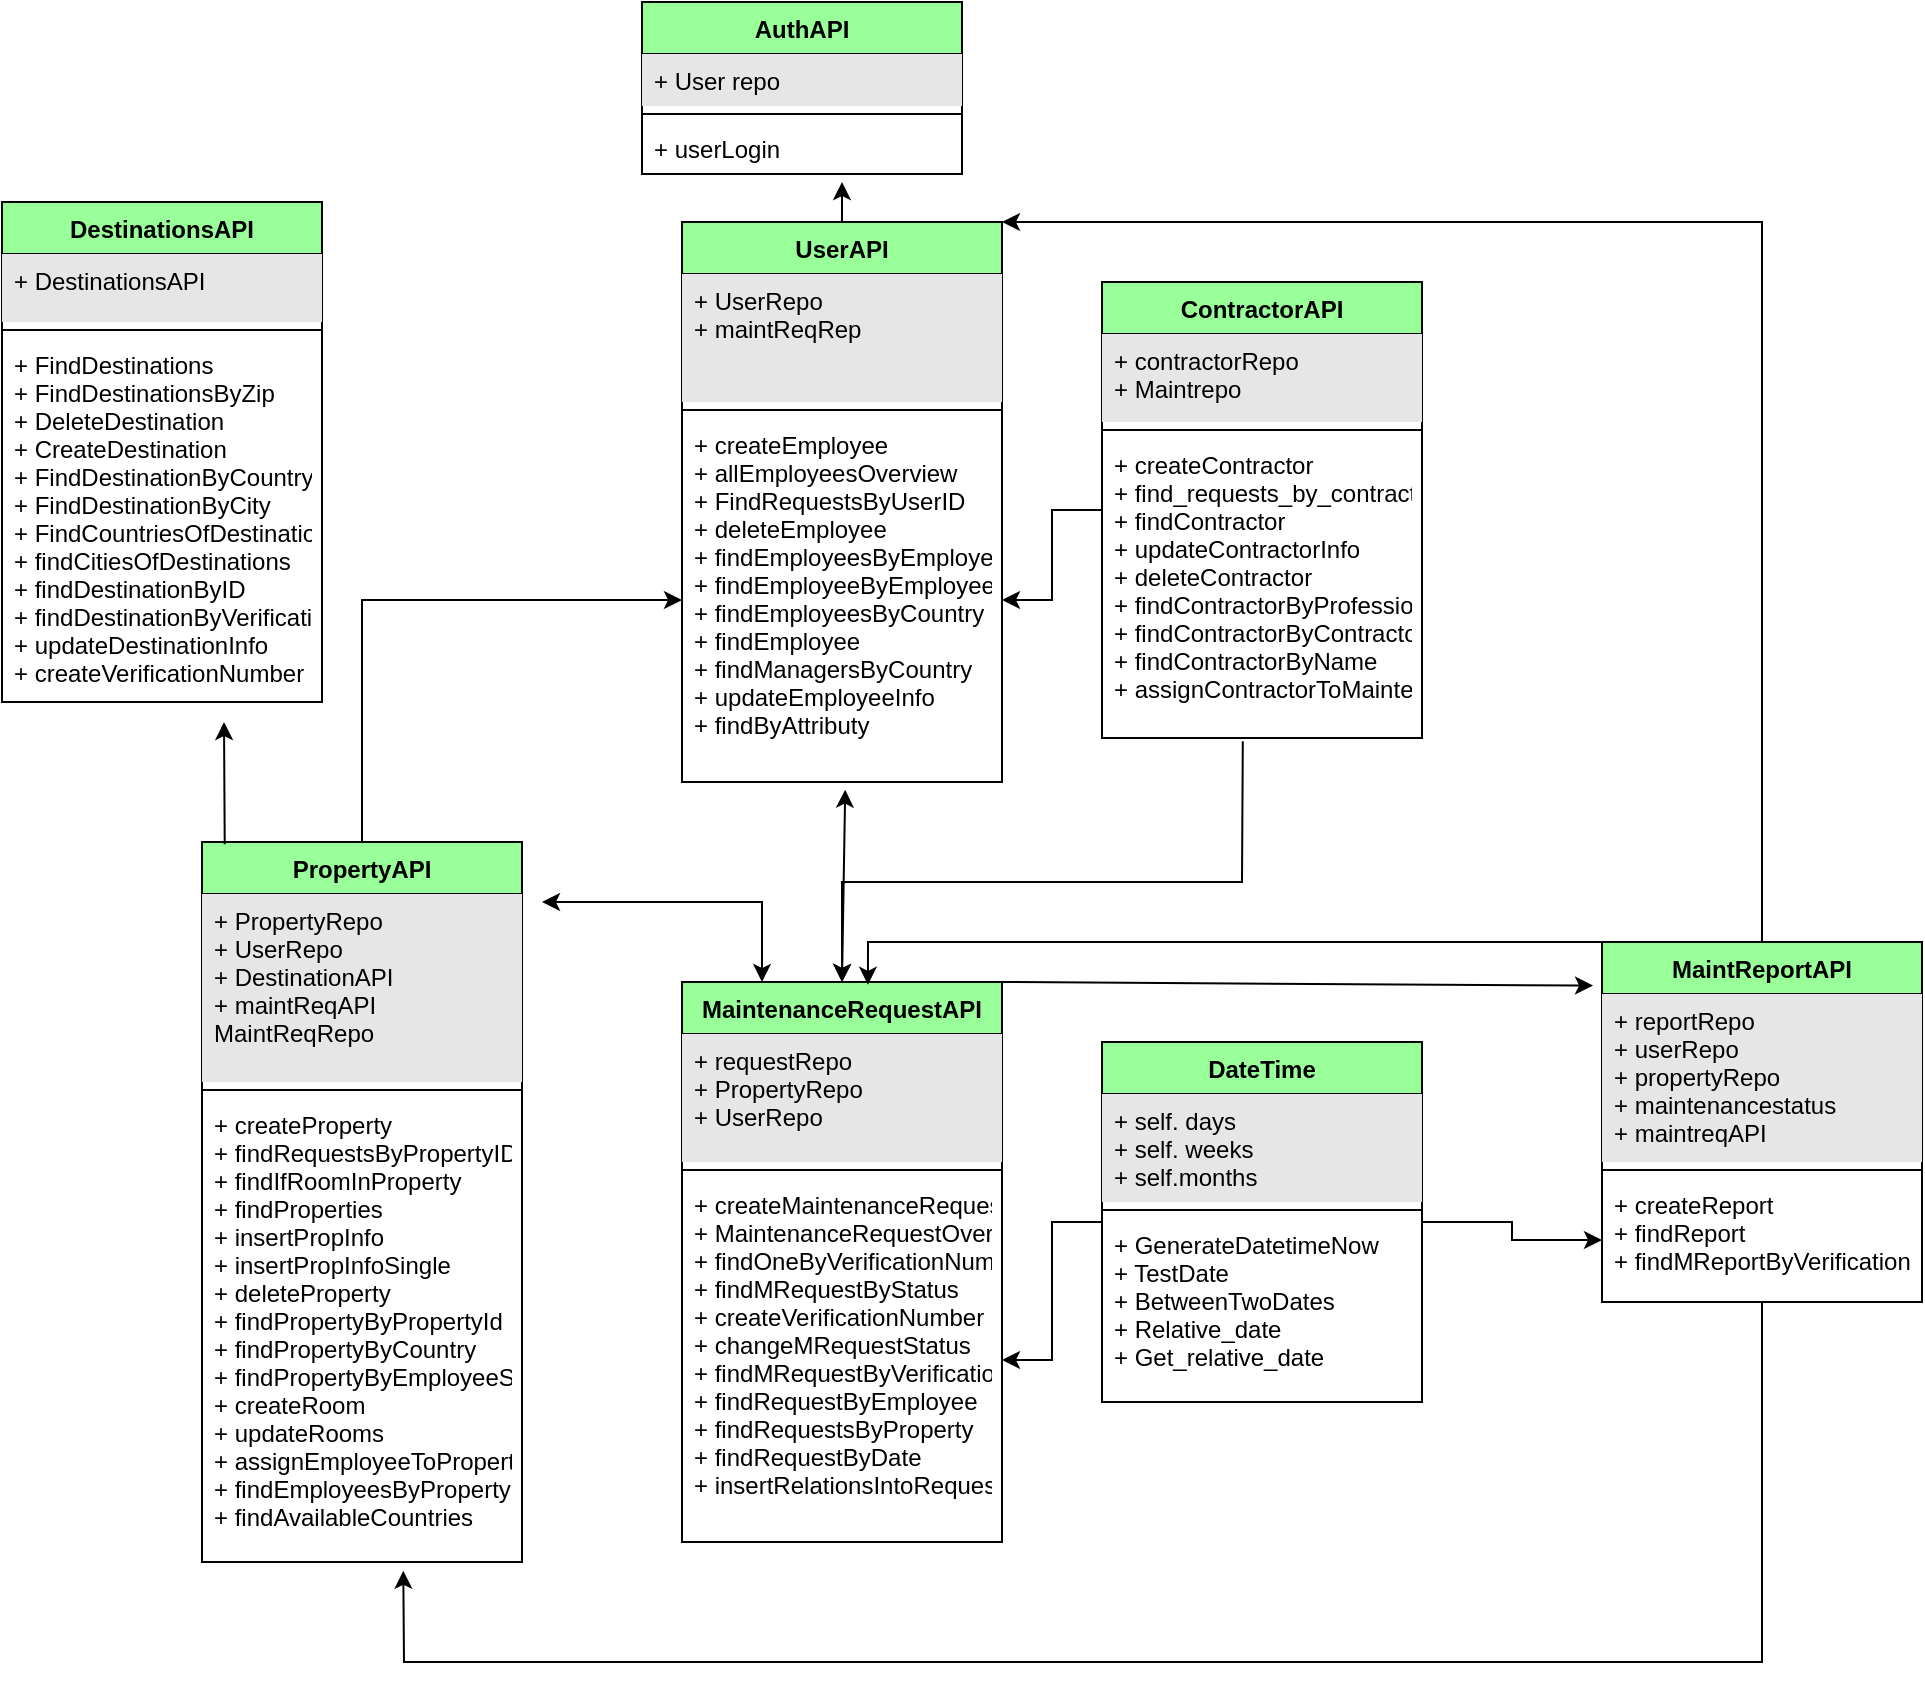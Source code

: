 <mxfile version="15.8.7" type="device" pages="3"><diagram id="kA9cxaSA6g69xc3moz7A" name="Logic Layer"><mxGraphModel dx="3247" dy="1120" grid="1" gridSize="10" guides="1" tooltips="1" connect="1" arrows="1" fold="1" page="1" pageScale="1" pageWidth="827" pageHeight="1169" math="0" shadow="0"><root><mxCell id="0"/><mxCell id="1" parent="0"/><mxCell id="Z4mGnlKgVBLgFeE73Ega-3" value="AuthAPI" style="swimlane;fontStyle=1;align=center;verticalAlign=top;childLayout=stackLayout;horizontal=1;startSize=26;horizontalStack=0;resizeParent=1;resizeParentMax=0;resizeLast=0;collapsible=1;marginBottom=0;fillColor=#99FF99;" vertex="1" parent="1"><mxGeometry x="190" y="80" width="160" height="86" as="geometry"/></mxCell><mxCell id="Z4mGnlKgVBLgFeE73Ega-4" value="+ User repo" style="text;strokeColor=none;fillColor=#E6E6E6;align=left;verticalAlign=top;spacingLeft=4;spacingRight=4;overflow=hidden;rotatable=0;points=[[0,0.5],[1,0.5]];portConstraint=eastwest;" vertex="1" parent="Z4mGnlKgVBLgFeE73Ega-3"><mxGeometry y="26" width="160" height="26" as="geometry"/></mxCell><mxCell id="Z4mGnlKgVBLgFeE73Ega-5" value="" style="line;strokeWidth=1;fillColor=none;align=left;verticalAlign=middle;spacingTop=-1;spacingLeft=3;spacingRight=3;rotatable=0;labelPosition=right;points=[];portConstraint=eastwest;" vertex="1" parent="Z4mGnlKgVBLgFeE73Ega-3"><mxGeometry y="52" width="160" height="8" as="geometry"/></mxCell><mxCell id="Z4mGnlKgVBLgFeE73Ega-6" value="+ userLogin&#10;&#10;" style="text;strokeColor=none;fillColor=none;align=left;verticalAlign=top;spacingLeft=4;spacingRight=4;overflow=hidden;rotatable=0;points=[[0,0.5],[1,0.5]];portConstraint=eastwest;" vertex="1" parent="Z4mGnlKgVBLgFeE73Ega-3"><mxGeometry y="60" width="160" height="26" as="geometry"/></mxCell><mxCell id="j9kiGn22rSHjmtZdAfD3-3" value="" style="edgeStyle=orthogonalEdgeStyle;rounded=0;orthogonalLoop=1;jettySize=auto;html=1;" edge="1" parent="1" source="Z4mGnlKgVBLgFeE73Ega-7" target="Z4mGnlKgVBLgFeE73Ega-35"><mxGeometry relative="1" as="geometry"/></mxCell><mxCell id="Z4mGnlKgVBLgFeE73Ega-7" value="ContractorAPI" style="swimlane;fontStyle=1;align=center;verticalAlign=top;childLayout=stackLayout;horizontal=1;startSize=26;horizontalStack=0;resizeParent=1;resizeParentMax=0;resizeLast=0;collapsible=1;marginBottom=0;fillColor=#99FF99;" vertex="1" parent="1"><mxGeometry x="420" y="220" width="160" height="228" as="geometry"/></mxCell><mxCell id="Z4mGnlKgVBLgFeE73Ega-8" value="+ contractorRepo&#10;+ Maintrepo" style="text;strokeColor=none;fillColor=#E6E6E6;align=left;verticalAlign=top;spacingLeft=4;spacingRight=4;overflow=hidden;rotatable=0;points=[[0,0.5],[1,0.5]];portConstraint=eastwest;" vertex="1" parent="Z4mGnlKgVBLgFeE73Ega-7"><mxGeometry y="26" width="160" height="44" as="geometry"/></mxCell><mxCell id="Z4mGnlKgVBLgFeE73Ega-9" value="" style="line;strokeWidth=1;fillColor=none;align=left;verticalAlign=middle;spacingTop=-1;spacingLeft=3;spacingRight=3;rotatable=0;labelPosition=right;points=[];portConstraint=eastwest;" vertex="1" parent="Z4mGnlKgVBLgFeE73Ega-7"><mxGeometry y="70" width="160" height="8" as="geometry"/></mxCell><mxCell id="Z4mGnlKgVBLgFeE73Ega-10" value="+ createContractor&#10;+ find_requests_by_contractorID&#10;+ findContractor&#10;+ updateContractorInfo&#10;+ deleteContractor&#10;+ findContractorByProfession&#10;+ findContractorByContractorId&#10;+ findContractorByName&#10;+ assignContractorToMaintenance&#10;&#10;&#10;" style="text;strokeColor=none;fillColor=none;align=left;verticalAlign=top;spacingLeft=4;spacingRight=4;overflow=hidden;rotatable=0;points=[[0,0.5],[1,0.5]];portConstraint=eastwest;" vertex="1" parent="Z4mGnlKgVBLgFeE73Ega-7"><mxGeometry y="78" width="160" height="150" as="geometry"/></mxCell><mxCell id="j9kiGn22rSHjmtZdAfD3-12" value="" style="edgeStyle=orthogonalEdgeStyle;rounded=0;orthogonalLoop=1;jettySize=auto;html=1;" edge="1" parent="1" source="Z4mGnlKgVBLgFeE73Ega-12" target="Z4mGnlKgVBLgFeE73Ega-27"><mxGeometry relative="1" as="geometry"/></mxCell><mxCell id="j9kiGn22rSHjmtZdAfD3-13" value="" style="edgeStyle=orthogonalEdgeStyle;rounded=0;orthogonalLoop=1;jettySize=auto;html=1;" edge="1" parent="1" source="Z4mGnlKgVBLgFeE73Ega-12" target="Z4mGnlKgVBLgFeE73Ega-23"><mxGeometry relative="1" as="geometry"/></mxCell><mxCell id="Z4mGnlKgVBLgFeE73Ega-12" value="DateTime" style="swimlane;fontStyle=1;align=center;verticalAlign=top;childLayout=stackLayout;horizontal=1;startSize=26;horizontalStack=0;resizeParent=1;resizeParentMax=0;resizeLast=0;collapsible=1;marginBottom=0;fillColor=#99FF99;" vertex="1" parent="1"><mxGeometry x="420" y="600" width="160" height="180" as="geometry"/></mxCell><mxCell id="Z4mGnlKgVBLgFeE73Ega-13" value="+ self. days&#10;+ self. weeks&#10;+ self.months" style="text;strokeColor=none;fillColor=#E6E6E6;align=left;verticalAlign=top;spacingLeft=4;spacingRight=4;overflow=hidden;rotatable=0;points=[[0,0.5],[1,0.5]];portConstraint=eastwest;" vertex="1" parent="Z4mGnlKgVBLgFeE73Ega-12"><mxGeometry y="26" width="160" height="54" as="geometry"/></mxCell><mxCell id="Z4mGnlKgVBLgFeE73Ega-14" value="" style="line;strokeWidth=1;fillColor=none;align=left;verticalAlign=middle;spacingTop=-1;spacingLeft=3;spacingRight=3;rotatable=0;labelPosition=right;points=[];portConstraint=eastwest;" vertex="1" parent="Z4mGnlKgVBLgFeE73Ega-12"><mxGeometry y="80" width="160" height="8" as="geometry"/></mxCell><mxCell id="Z4mGnlKgVBLgFeE73Ega-15" value="+ GenerateDatetimeNow&#10;+ TestDate&#10;+ BetweenTwoDates&#10;+ Relative_date&#10;+ Get_relative_date" style="text;strokeColor=none;fillColor=none;align=left;verticalAlign=top;spacingLeft=4;spacingRight=4;overflow=hidden;rotatable=0;points=[[0,0.5],[1,0.5]];portConstraint=eastwest;" vertex="1" parent="Z4mGnlKgVBLgFeE73Ega-12"><mxGeometry y="88" width="160" height="92" as="geometry"/></mxCell><mxCell id="Z4mGnlKgVBLgFeE73Ega-16" value="DestinationsAPI" style="swimlane;fontStyle=1;align=center;verticalAlign=top;childLayout=stackLayout;horizontal=1;startSize=26;horizontalStack=0;resizeParent=1;resizeParentMax=0;resizeLast=0;collapsible=1;marginBottom=0;fillColor=#99FF99;" vertex="1" parent="1"><mxGeometry x="-130" y="180" width="160" height="250" as="geometry"/></mxCell><mxCell id="Z4mGnlKgVBLgFeE73Ega-17" value="+ DestinationsAPI" style="text;strokeColor=none;fillColor=#E6E6E6;align=left;verticalAlign=top;spacingLeft=4;spacingRight=4;overflow=hidden;rotatable=0;points=[[0,0.5],[1,0.5]];portConstraint=eastwest;" vertex="1" parent="Z4mGnlKgVBLgFeE73Ega-16"><mxGeometry y="26" width="160" height="34" as="geometry"/></mxCell><mxCell id="Z4mGnlKgVBLgFeE73Ega-18" value="" style="line;strokeWidth=1;fillColor=none;align=left;verticalAlign=middle;spacingTop=-1;spacingLeft=3;spacingRight=3;rotatable=0;labelPosition=right;points=[];portConstraint=eastwest;" vertex="1" parent="Z4mGnlKgVBLgFeE73Ega-16"><mxGeometry y="60" width="160" height="8" as="geometry"/></mxCell><mxCell id="Z4mGnlKgVBLgFeE73Ega-19" value="+ FindDestinations&#10;+ FindDestinationsByZip&#10;+ DeleteDestination&#10;+ CreateDestination&#10;+ FindDestinationByCountry&#10;+ FindDestinationByCity&#10;+ FindCountriesOfDestinations&#10;+ findCitiesOfDestinations&#10;+ findDestinationByID&#10;+ findDestinationByVerificationNumber&#10;+ updateDestinationInfo&#10;+ createVerificationNumber" style="text;strokeColor=none;fillColor=none;align=left;verticalAlign=top;spacingLeft=4;spacingRight=4;overflow=hidden;rotatable=0;points=[[0,0.5],[1,0.5]];portConstraint=eastwest;" vertex="1" parent="Z4mGnlKgVBLgFeE73Ega-16"><mxGeometry y="68" width="160" height="182" as="geometry"/></mxCell><mxCell id="Z4mGnlKgVBLgFeE73Ega-20" value="MaintenanceRequestAPI" style="swimlane;fontStyle=1;align=center;verticalAlign=top;childLayout=stackLayout;horizontal=1;startSize=26;horizontalStack=0;resizeParent=1;resizeParentMax=0;resizeLast=0;collapsible=1;marginBottom=0;fillColor=#99FF99;" vertex="1" parent="1"><mxGeometry x="210" y="570" width="160" height="280" as="geometry"/></mxCell><mxCell id="Z4mGnlKgVBLgFeE73Ega-21" value="+ requestRepo&#10;+ PropertyRepo&#10;+ UserRepo&#10;" style="text;strokeColor=none;fillColor=#E6E6E6;align=left;verticalAlign=top;spacingLeft=4;spacingRight=4;overflow=hidden;rotatable=0;points=[[0,0.5],[1,0.5]];portConstraint=eastwest;" vertex="1" parent="Z4mGnlKgVBLgFeE73Ega-20"><mxGeometry y="26" width="160" height="64" as="geometry"/></mxCell><mxCell id="Z4mGnlKgVBLgFeE73Ega-22" value="" style="line;strokeWidth=1;fillColor=none;align=left;verticalAlign=middle;spacingTop=-1;spacingLeft=3;spacingRight=3;rotatable=0;labelPosition=right;points=[];portConstraint=eastwest;" vertex="1" parent="Z4mGnlKgVBLgFeE73Ega-20"><mxGeometry y="90" width="160" height="8" as="geometry"/></mxCell><mxCell id="Z4mGnlKgVBLgFeE73Ega-23" value="+ createMaintenanceRequest&#10;+ MaintenanceRequestOverview&#10;+ findOneByVerificationNumber&#10;+ findMRequestByStatus&#10;+ createVerificationNumber&#10;+ changeMRequestStatus&#10;+ findMRequestByVerificationId&#10;+ findRequestByEmployee&#10;+ findRequestsByProperty&#10;+ findRequestByDate&#10;+ insertRelationsIntoRequest&#10;&#10;" style="text;strokeColor=none;fillColor=none;align=left;verticalAlign=top;spacingLeft=4;spacingRight=4;overflow=hidden;rotatable=0;points=[[0,0.5],[1,0.5]];portConstraint=eastwest;" vertex="1" parent="Z4mGnlKgVBLgFeE73Ega-20"><mxGeometry y="98" width="160" height="182" as="geometry"/></mxCell><mxCell id="Z4mGnlKgVBLgFeE73Ega-24" value="MaintReportAPI" style="swimlane;fontStyle=1;align=center;verticalAlign=top;childLayout=stackLayout;horizontal=1;startSize=26;horizontalStack=0;resizeParent=1;resizeParentMax=0;resizeLast=0;collapsible=1;marginBottom=0;fillColor=#99FF99;" vertex="1" parent="1"><mxGeometry x="670" y="550" width="160" height="180" as="geometry"/></mxCell><mxCell id="Z4mGnlKgVBLgFeE73Ega-25" value="+ reportRepo&#10;+ userRepo&#10;+ propertyRepo&#10;+ maintenancestatus&#10;+ maintreqAPI" style="text;strokeColor=none;fillColor=#E6E6E6;align=left;verticalAlign=top;spacingLeft=4;spacingRight=4;overflow=hidden;rotatable=0;points=[[0,0.5],[1,0.5]];portConstraint=eastwest;" vertex="1" parent="Z4mGnlKgVBLgFeE73Ega-24"><mxGeometry y="26" width="160" height="84" as="geometry"/></mxCell><mxCell id="Z4mGnlKgVBLgFeE73Ega-26" value="" style="line;strokeWidth=1;fillColor=none;align=left;verticalAlign=middle;spacingTop=-1;spacingLeft=3;spacingRight=3;rotatable=0;labelPosition=right;points=[];portConstraint=eastwest;" vertex="1" parent="Z4mGnlKgVBLgFeE73Ega-24"><mxGeometry y="110" width="160" height="8" as="geometry"/></mxCell><mxCell id="Z4mGnlKgVBLgFeE73Ega-27" value="+ createReport&#10;+ findReport&#10;+ findMReportByVerificationId&#10;" style="text;strokeColor=none;fillColor=none;align=left;verticalAlign=top;spacingLeft=4;spacingRight=4;overflow=hidden;rotatable=0;points=[[0,0.5],[1,0.5]];portConstraint=eastwest;" vertex="1" parent="Z4mGnlKgVBLgFeE73Ega-24"><mxGeometry y="118" width="160" height="62" as="geometry"/></mxCell><mxCell id="j9kiGn22rSHjmtZdAfD3-4" value="" style="edgeStyle=orthogonalEdgeStyle;rounded=0;orthogonalLoop=1;jettySize=auto;html=1;" edge="1" parent="1" source="Z4mGnlKgVBLgFeE73Ega-28" target="Z4mGnlKgVBLgFeE73Ega-35"><mxGeometry relative="1" as="geometry"/></mxCell><mxCell id="Z4mGnlKgVBLgFeE73Ega-28" value="PropertyAPI" style="swimlane;fontStyle=1;align=center;verticalAlign=top;childLayout=stackLayout;horizontal=1;startSize=26;horizontalStack=0;resizeParent=1;resizeParentMax=0;resizeLast=0;collapsible=1;marginBottom=0;fillColor=#99FF99;" vertex="1" parent="1"><mxGeometry x="-30" y="500" width="160" height="360" as="geometry"/></mxCell><mxCell id="Z4mGnlKgVBLgFeE73Ega-29" value="+ PropertyRepo&#10;+ UserRepo&#10;+ DestinationAPI&#10;+ maintReqAPI&#10;MaintReqRepo&#10;" style="text;strokeColor=none;fillColor=#E6E6E6;align=left;verticalAlign=top;spacingLeft=4;spacingRight=4;overflow=hidden;rotatable=0;points=[[0,0.5],[1,0.5]];portConstraint=eastwest;" vertex="1" parent="Z4mGnlKgVBLgFeE73Ega-28"><mxGeometry y="26" width="160" height="94" as="geometry"/></mxCell><mxCell id="Z4mGnlKgVBLgFeE73Ega-30" value="" style="line;strokeWidth=1;fillColor=none;align=left;verticalAlign=middle;spacingTop=-1;spacingLeft=3;spacingRight=3;rotatable=0;labelPosition=right;points=[];portConstraint=eastwest;" vertex="1" parent="Z4mGnlKgVBLgFeE73Ega-28"><mxGeometry y="120" width="160" height="8" as="geometry"/></mxCell><mxCell id="Z4mGnlKgVBLgFeE73Ega-31" value="+ createProperty&#10;+ findRequestsByPropertyID&#10;+ findIfRoomInProperty&#10;+ findProperties&#10;+ insertPropInfo&#10;+ insertPropInfoSingle&#10;+ deleteProperty&#10;+ findPropertyByPropertyId&#10;+ findPropertyByCountry&#10;+ findPropertyByEmployeeSsn&#10;+ createRoom&#10;+ updateRooms&#10;+ assignEmployeeToProperty&#10;+ findEmployeesByPropertyId&#10;+ findAvailableCountries" style="text;strokeColor=none;fillColor=none;align=left;verticalAlign=top;spacingLeft=4;spacingRight=4;overflow=hidden;rotatable=0;points=[[0,0.5],[1,0.5]];portConstraint=eastwest;" vertex="1" parent="Z4mGnlKgVBLgFeE73Ega-28"><mxGeometry y="128" width="160" height="232" as="geometry"/></mxCell><mxCell id="Z4mGnlKgVBLgFeE73Ega-32" value="UserAPI" style="swimlane;fontStyle=1;align=center;verticalAlign=top;childLayout=stackLayout;horizontal=1;startSize=26;horizontalStack=0;resizeParent=1;resizeParentMax=0;resizeLast=0;collapsible=1;marginBottom=0;fillColor=#99FF99;" vertex="1" parent="1"><mxGeometry x="210" y="190" width="160" height="280" as="geometry"/></mxCell><mxCell id="Z4mGnlKgVBLgFeE73Ega-33" value="+ UserRepo&#10;+ maintReqRep" style="text;strokeColor=none;fillColor=#E6E6E6;align=left;verticalAlign=top;spacingLeft=4;spacingRight=4;overflow=hidden;rotatable=0;points=[[0,0.5],[1,0.5]];portConstraint=eastwest;" vertex="1" parent="Z4mGnlKgVBLgFeE73Ega-32"><mxGeometry y="26" width="160" height="64" as="geometry"/></mxCell><mxCell id="Z4mGnlKgVBLgFeE73Ega-34" value="" style="line;strokeWidth=1;fillColor=none;align=left;verticalAlign=middle;spacingTop=-1;spacingLeft=3;spacingRight=3;rotatable=0;labelPosition=right;points=[];portConstraint=eastwest;" vertex="1" parent="Z4mGnlKgVBLgFeE73Ega-32"><mxGeometry y="90" width="160" height="8" as="geometry"/></mxCell><mxCell id="Z4mGnlKgVBLgFeE73Ega-35" value="+ createEmployee&#10;+ allEmployeesOverview&#10;+ FindRequestsByUserID&#10;+ deleteEmployee&#10;+ findEmployeesByEmployeeId&#10;+ findEmployeeByEmployeeId&#10;+ findEmployeesByCountry&#10;+ findEmployee&#10;+ findManagersByCountry&#10;+ updateEmployeeInfo&#10;+ findByAttributy&#10;" style="text;strokeColor=none;fillColor=none;align=left;verticalAlign=top;spacingLeft=4;spacingRight=4;overflow=hidden;rotatable=0;points=[[0,0.5],[1,0.5]];portConstraint=eastwest;" vertex="1" parent="Z4mGnlKgVBLgFeE73Ega-32"><mxGeometry y="98" width="160" height="182" as="geometry"/></mxCell><mxCell id="j9kiGn22rSHjmtZdAfD3-5" value="" style="endArrow=classic;html=1;rounded=0;exitX=0.5;exitY=0;exitDx=0;exitDy=0;entryX=1;entryY=0;entryDx=0;entryDy=0;" edge="1" parent="1" source="Z4mGnlKgVBLgFeE73Ega-24" target="Z4mGnlKgVBLgFeE73Ega-32"><mxGeometry width="50" height="50" relative="1" as="geometry"><mxPoint x="310" y="570" as="sourcePoint"/><mxPoint x="360" y="520" as="targetPoint"/><Array as="points"><mxPoint x="750" y="190"/></Array></mxGeometry></mxCell><mxCell id="j9kiGn22rSHjmtZdAfD3-6" value="" style="endArrow=classic;html=1;rounded=0;entryX=0.629;entryY=1.019;entryDx=0;entryDy=0;entryPerimeter=0;" edge="1" parent="1" target="Z4mGnlKgVBLgFeE73Ega-31"><mxGeometry width="50" height="50" relative="1" as="geometry"><mxPoint x="750" y="730" as="sourcePoint"/><mxPoint x="304.32" y="483.094" as="targetPoint"/><Array as="points"><mxPoint x="750" y="910"/><mxPoint x="71" y="910"/></Array></mxGeometry></mxCell><mxCell id="j9kiGn22rSHjmtZdAfD3-7" value="" style="endArrow=classic;html=1;rounded=0;entryX=0.581;entryY=0.005;entryDx=0;entryDy=0;entryPerimeter=0;" edge="1" parent="1" target="Z4mGnlKgVBLgFeE73Ega-20"><mxGeometry width="50" height="50" relative="1" as="geometry"><mxPoint x="750" y="550" as="sourcePoint"/><mxPoint x="144" y="560.158" as="targetPoint"/><Array as="points"><mxPoint x="303" y="550"/></Array></mxGeometry></mxCell><mxCell id="j9kiGn22rSHjmtZdAfD3-8" value="" style="endArrow=classic;html=1;rounded=0;entryX=-0.028;entryY=-0.05;entryDx=0;entryDy=0;entryPerimeter=0;exitX=1;exitY=0;exitDx=0;exitDy=0;" edge="1" parent="1" source="Z4mGnlKgVBLgFeE73Ega-20" target="Z4mGnlKgVBLgFeE73Ega-25"><mxGeometry width="50" height="50" relative="1" as="geometry"><mxPoint x="360" y="580" as="sourcePoint"/><mxPoint x="410" y="530" as="targetPoint"/></mxGeometry></mxCell><mxCell id="j9kiGn22rSHjmtZdAfD3-10" value="" style="endArrow=classic;startArrow=classic;html=1;rounded=0;exitX=0.5;exitY=0;exitDx=0;exitDy=0;entryX=0.51;entryY=1.021;entryDx=0;entryDy=0;entryPerimeter=0;" edge="1" parent="1" source="Z4mGnlKgVBLgFeE73Ega-20" target="Z4mGnlKgVBLgFeE73Ega-35"><mxGeometry width="50" height="50" relative="1" as="geometry"><mxPoint x="360" y="610" as="sourcePoint"/><mxPoint x="410" y="560" as="targetPoint"/></mxGeometry></mxCell><mxCell id="j9kiGn22rSHjmtZdAfD3-11" value="" style="endArrow=classic;startArrow=classic;html=1;rounded=0;exitX=0.25;exitY=0;exitDx=0;exitDy=0;" edge="1" parent="1" source="Z4mGnlKgVBLgFeE73Ega-20"><mxGeometry width="50" height="50" relative="1" as="geometry"><mxPoint x="300" y="580" as="sourcePoint"/><mxPoint x="140" y="530" as="targetPoint"/><Array as="points"><mxPoint x="250" y="530"/><mxPoint x="160" y="530"/></Array></mxGeometry></mxCell><mxCell id="j9kiGn22rSHjmtZdAfD3-14" value="" style="endArrow=classic;html=1;rounded=0;exitX=0.44;exitY=1.011;exitDx=0;exitDy=0;exitPerimeter=0;entryX=0.5;entryY=0;entryDx=0;entryDy=0;" edge="1" parent="1" source="Z4mGnlKgVBLgFeE73Ega-10" target="Z4mGnlKgVBLgFeE73Ega-20"><mxGeometry width="50" height="50" relative="1" as="geometry"><mxPoint x="350" y="510" as="sourcePoint"/><mxPoint x="400" y="460" as="targetPoint"/><Array as="points"><mxPoint x="490" y="520"/><mxPoint x="290" y="520"/></Array></mxGeometry></mxCell><mxCell id="j9kiGn22rSHjmtZdAfD3-16" value="" style="endArrow=classic;html=1;rounded=0;exitX=0.071;exitY=0.003;exitDx=0;exitDy=0;exitPerimeter=0;" edge="1" parent="1" source="Z4mGnlKgVBLgFeE73Ega-28"><mxGeometry width="50" height="50" relative="1" as="geometry"><mxPoint x="380" y="550" as="sourcePoint"/><mxPoint x="-19" y="440" as="targetPoint"/></mxGeometry></mxCell><mxCell id="j9kiGn22rSHjmtZdAfD3-17" value="" style="endArrow=classic;html=1;rounded=0;exitX=0.5;exitY=0;exitDx=0;exitDy=0;" edge="1" parent="1" source="Z4mGnlKgVBLgFeE73Ega-32"><mxGeometry width="50" height="50" relative="1" as="geometry"><mxPoint x="380" y="270" as="sourcePoint"/><mxPoint x="290" y="170" as="targetPoint"/></mxGeometry></mxCell></root></mxGraphModel></diagram><diagram id="k5Zlmlvv4GPX3qQztKOk" name="Data layer"><mxGraphModel dx="2440" dy="747" grid="1" gridSize="10" guides="1" tooltips="1" connect="1" arrows="1" fold="1" page="1" pageScale="1" pageWidth="827" pageHeight="1169" math="0" shadow="0"><root><mxCell id="aPcu2dA0nI3c7461O3mz-0"/><mxCell id="aPcu2dA0nI3c7461O3mz-1" parent="aPcu2dA0nI3c7461O3mz-0"/><mxCell id="ZxO9uu97wrK_EylWlsOV-0" value="DB" style="swimlane;fontStyle=1;align=center;verticalAlign=top;childLayout=stackLayout;horizontal=1;startSize=26;horizontalStack=0;resizeParent=1;resizeParentMax=0;resizeLast=0;collapsible=1;marginBottom=0;fillColor=#FFCCFF;" vertex="1" parent="aPcu2dA0nI3c7461O3mz-1"><mxGeometry x="810" y="310" width="160" height="220" as="geometry"/></mxCell><mxCell id="ZxO9uu97wrK_EylWlsOV-1" value="+ StoreOBJ&#10;+ readOBJ&#10;+ filename" style="text;strokeColor=none;fillColor=#E6E6E6;align=left;verticalAlign=top;spacingLeft=4;spacingRight=4;overflow=hidden;rotatable=0;points=[[0,0.5],[1,0.5]];portConstraint=eastwest;" vertex="1" parent="ZxO9uu97wrK_EylWlsOV-0"><mxGeometry y="26" width="160" height="64" as="geometry"/></mxCell><mxCell id="ZxO9uu97wrK_EylWlsOV-2" value="" style="line;strokeWidth=1;fillColor=none;align=left;verticalAlign=middle;spacingTop=-1;spacingLeft=3;spacingRight=3;rotatable=0;labelPosition=right;points=[];portConstraint=eastwest;" vertex="1" parent="ZxO9uu97wrK_EylWlsOV-0"><mxGeometry y="90" width="160" height="8" as="geometry"/></mxCell><mxCell id="ZxO9uu97wrK_EylWlsOV-3" value="+ getFileName&#10;+ save&#10;+ update&#10;+ find&#10;+ findone&#10;+ delete&#10;+ runMigration&#10;" style="text;strokeColor=none;fillColor=none;align=left;verticalAlign=top;spacingLeft=4;spacingRight=4;overflow=hidden;rotatable=0;points=[[0,0.5],[1,0.5]];portConstraint=eastwest;" vertex="1" parent="ZxO9uu97wrK_EylWlsOV-0"><mxGeometry y="98" width="160" height="122" as="geometry"/></mxCell><mxCell id="ZxO9uu97wrK_EylWlsOV-4" value="DBError" style="swimlane;fontStyle=1;align=center;verticalAlign=top;childLayout=stackLayout;horizontal=1;startSize=26;horizontalStack=0;resizeParent=1;resizeParentMax=0;resizeLast=0;collapsible=1;marginBottom=0;fillColor=#FFCCFF;" vertex="1" parent="aPcu2dA0nI3c7461O3mz-1"><mxGeometry x="400" y="310" width="160" height="220" as="geometry"/></mxCell><mxCell id="ZxO9uu97wrK_EylWlsOV-5" value=" + error" style="text;strokeColor=none;fillColor=#E6E6E6;align=left;verticalAlign=top;spacingLeft=4;spacingRight=4;overflow=hidden;rotatable=0;points=[[0,0.5],[1,0.5]];portConstraint=eastwest;" vertex="1" parent="ZxO9uu97wrK_EylWlsOV-4"><mxGeometry y="26" width="160" height="64" as="geometry"/></mxCell><mxCell id="ZxO9uu97wrK_EylWlsOV-6" value="" style="line;strokeWidth=1;fillColor=none;align=left;verticalAlign=middle;spacingTop=-1;spacingLeft=3;spacingRight=3;rotatable=0;labelPosition=right;points=[];portConstraint=eastwest;" vertex="1" parent="ZxO9uu97wrK_EylWlsOV-4"><mxGeometry y="90" width="160" height="8" as="geometry"/></mxCell><mxCell id="ZxO9uu97wrK_EylWlsOV-7" value="+ getFileName&#10;+ save&#10;+ update&#10;+ find&#10;+ findone&#10;+ delete&#10;+ runMigration&#10;" style="text;strokeColor=none;fillColor=none;align=left;verticalAlign=top;spacingLeft=4;spacingRight=4;overflow=hidden;rotatable=0;points=[[0,0.5],[1,0.5]];portConstraint=eastwest;" vertex="1" parent="ZxO9uu97wrK_EylWlsOV-4"><mxGeometry y="98" width="160" height="122" as="geometry"/></mxCell><mxCell id="qSdfd5-zVEEwl3oeHJOr-7" value="" style="edgeStyle=orthogonalEdgeStyle;rounded=0;orthogonalLoop=1;jettySize=auto;html=1;" edge="1" parent="aPcu2dA0nI3c7461O3mz-1" source="ZxO9uu97wrK_EylWlsOV-8"><mxGeometry relative="1" as="geometry"><mxPoint x="480" y="307" as="targetPoint"/><Array as="points"><mxPoint x="480" y="307"/><mxPoint x="480" y="307"/></Array></mxGeometry></mxCell><mxCell id="ZxO9uu97wrK_EylWlsOV-8" value="RecordNotFoundError" style="swimlane;fontStyle=1;align=center;verticalAlign=top;childLayout=stackLayout;horizontal=1;startSize=26;horizontalStack=0;resizeParent=1;resizeParentMax=0;resizeLast=0;collapsible=1;marginBottom=0;fillColor=#FFCCFF;" vertex="1" parent="aPcu2dA0nI3c7461O3mz-1"><mxGeometry x="400" y="180" width="160" height="98" as="geometry"/></mxCell><mxCell id="ZxO9uu97wrK_EylWlsOV-9" value="error class" style="text;strokeColor=none;fillColor=#E6E6E6;align=left;verticalAlign=top;spacingLeft=4;spacingRight=4;overflow=hidden;rotatable=0;points=[[0,0.5],[1,0.5]];portConstraint=eastwest;" vertex="1" parent="ZxO9uu97wrK_EylWlsOV-8"><mxGeometry y="26" width="160" height="64" as="geometry"/></mxCell><mxCell id="ZxO9uu97wrK_EylWlsOV-10" value="" style="line;strokeWidth=1;fillColor=none;align=left;verticalAlign=middle;spacingTop=-1;spacingLeft=3;spacingRight=3;rotatable=0;labelPosition=right;points=[];portConstraint=eastwest;" vertex="1" parent="ZxO9uu97wrK_EylWlsOV-8"><mxGeometry y="90" width="160" height="8" as="geometry"/></mxCell><mxCell id="ZxO9uu97wrK_EylWlsOV-12" value="TableNotFoundError" style="swimlane;fontStyle=1;align=center;verticalAlign=top;childLayout=stackLayout;horizontal=1;startSize=26;horizontalStack=0;resizeParent=1;resizeParentMax=0;resizeLast=0;collapsible=1;marginBottom=0;fillColor=#FFCCFF;" vertex="1" parent="aPcu2dA0nI3c7461O3mz-1"><mxGeometry x="620" y="180" width="160" height="98" as="geometry"/></mxCell><mxCell id="ZxO9uu97wrK_EylWlsOV-13" value="error class" style="text;strokeColor=none;fillColor=#E6E6E6;align=left;verticalAlign=top;spacingLeft=4;spacingRight=4;overflow=hidden;rotatable=0;points=[[0,0.5],[1,0.5]];portConstraint=eastwest;" vertex="1" parent="ZxO9uu97wrK_EylWlsOV-12"><mxGeometry y="26" width="160" height="64" as="geometry"/></mxCell><mxCell id="ZxO9uu97wrK_EylWlsOV-14" value="" style="line;strokeWidth=1;fillColor=none;align=left;verticalAlign=middle;spacingTop=-1;spacingLeft=3;spacingRight=3;rotatable=0;labelPosition=right;points=[];portConstraint=eastwest;" vertex="1" parent="ZxO9uu97wrK_EylWlsOV-12"><mxGeometry y="90" width="160" height="8" as="geometry"/></mxCell><mxCell id="qSdfd5-zVEEwl3oeHJOr-3" value="" style="edgeStyle=orthogonalEdgeStyle;rounded=0;orthogonalLoop=1;jettySize=auto;html=1;" edge="1" parent="aPcu2dA0nI3c7461O3mz-1" source="ZxO9uu97wrK_EylWlsOV-16" target="ZxO9uu97wrK_EylWlsOV-20"><mxGeometry relative="1" as="geometry"/></mxCell><mxCell id="ZxO9uu97wrK_EylWlsOV-16" value="Data" style="swimlane;fontStyle=1;align=center;verticalAlign=top;childLayout=stackLayout;horizontal=1;startSize=26;horizontalStack=0;resizeParent=1;resizeParentMax=0;resizeLast=0;collapsible=1;marginBottom=0;fillColor=#FFCCFF;" vertex="1" parent="aPcu2dA0nI3c7461O3mz-1"><mxGeometry x="-60" y="180" width="160" height="98" as="geometry"/></mxCell><mxCell id="ZxO9uu97wrK_EylWlsOV-17" value="gets user data" style="text;strokeColor=none;fillColor=#E6E6E6;align=left;verticalAlign=top;spacingLeft=4;spacingRight=4;overflow=hidden;rotatable=0;points=[[0,0.5],[1,0.5]];portConstraint=eastwest;" vertex="1" parent="ZxO9uu97wrK_EylWlsOV-16"><mxGeometry y="26" width="160" height="64" as="geometry"/></mxCell><mxCell id="ZxO9uu97wrK_EylWlsOV-18" value="" style="line;strokeWidth=1;fillColor=none;align=left;verticalAlign=middle;spacingTop=-1;spacingLeft=3;spacingRight=3;rotatable=0;labelPosition=right;points=[];portConstraint=eastwest;" vertex="1" parent="ZxO9uu97wrK_EylWlsOV-16"><mxGeometry y="90" width="160" height="8" as="geometry"/></mxCell><mxCell id="qSdfd5-zVEEwl3oeHJOr-4" value="" style="edgeStyle=orthogonalEdgeStyle;rounded=0;orthogonalLoop=1;jettySize=auto;html=1;" edge="1" parent="aPcu2dA0nI3c7461O3mz-1" source="ZxO9uu97wrK_EylWlsOV-19" target="ZxO9uu97wrK_EylWlsOV-10"><mxGeometry relative="1" as="geometry"/></mxCell><mxCell id="ZxO9uu97wrK_EylWlsOV-19" value="ReadData" style="swimlane;fontStyle=1;align=center;verticalAlign=top;childLayout=stackLayout;horizontal=1;startSize=26;horizontalStack=0;resizeParent=1;resizeParentMax=0;resizeLast=0;collapsible=1;marginBottom=0;fillColor=#FFCCFF;" vertex="1" parent="aPcu2dA0nI3c7461O3mz-1"><mxGeometry x="190" y="180" width="160" height="180" as="geometry"/></mxCell><mxCell id="ZxO9uu97wrK_EylWlsOV-20" value="+ modelOBJ&#10;modelKeys" style="text;strokeColor=none;fillColor=#E6E6E6;align=left;verticalAlign=top;spacingLeft=4;spacingRight=4;overflow=hidden;rotatable=0;points=[[0,0.5],[1,0.5]];portConstraint=eastwest;" vertex="1" parent="ZxO9uu97wrK_EylWlsOV-19"><mxGeometry y="26" width="160" height="64" as="geometry"/></mxCell><mxCell id="ZxO9uu97wrK_EylWlsOV-21" value="" style="line;strokeWidth=1;fillColor=none;align=left;verticalAlign=middle;spacingTop=-1;spacingLeft=3;spacingRight=3;rotatable=0;labelPosition=right;points=[];portConstraint=eastwest;" vertex="1" parent="ZxO9uu97wrK_EylWlsOV-19"><mxGeometry y="90" width="160" height="8" as="geometry"/></mxCell><mxCell id="ZxO9uu97wrK_EylWlsOV-22" value="+ find&#10;+ findOne&#10;+ _checkWhereOptions&#10;+ _dictToModel" style="text;strokeColor=none;fillColor=none;align=left;verticalAlign=top;spacingLeft=4;spacingRight=4;overflow=hidden;rotatable=0;points=[[0,0.5],[1,0.5]];portConstraint=eastwest;" vertex="1" parent="ZxO9uu97wrK_EylWlsOV-19"><mxGeometry y="98" width="160" height="82" as="geometry"/></mxCell><mxCell id="qSdfd5-zVEEwl3oeHJOr-10" value="" style="edgeStyle=orthogonalEdgeStyle;rounded=0;orthogonalLoop=1;jettySize=auto;html=1;" edge="1" parent="aPcu2dA0nI3c7461O3mz-1" source="ZxO9uu97wrK_EylWlsOV-24" target="ZxO9uu97wrK_EylWlsOV-3"><mxGeometry relative="1" as="geometry"/></mxCell><mxCell id="ZxO9uu97wrK_EylWlsOV-24" value="StoreData" style="swimlane;fontStyle=1;align=center;verticalAlign=top;childLayout=stackLayout;horizontal=1;startSize=26;horizontalStack=0;resizeParent=1;resizeParentMax=0;resizeLast=0;collapsible=1;marginBottom=0;fillColor=#FFCCFF;" vertex="1" parent="aPcu2dA0nI3c7461O3mz-1"><mxGeometry x="590" y="310" width="160" height="180" as="geometry"/></mxCell><mxCell id="ZxO9uu97wrK_EylWlsOV-25" value="+ modelOBJ&#10;+ __readData" style="text;strokeColor=none;fillColor=#E6E6E6;align=left;verticalAlign=top;spacingLeft=4;spacingRight=4;overflow=hidden;rotatable=0;points=[[0,0.5],[1,0.5]];portConstraint=eastwest;" vertex="1" parent="ZxO9uu97wrK_EylWlsOV-24"><mxGeometry y="26" width="160" height="64" as="geometry"/></mxCell><mxCell id="ZxO9uu97wrK_EylWlsOV-26" value="" style="line;strokeWidth=1;fillColor=none;align=left;verticalAlign=middle;spacingTop=-1;spacingLeft=3;spacingRight=3;rotatable=0;labelPosition=right;points=[];portConstraint=eastwest;" vertex="1" parent="ZxO9uu97wrK_EylWlsOV-24"><mxGeometry y="90" width="160" height="8" as="geometry"/></mxCell><mxCell id="ZxO9uu97wrK_EylWlsOV-27" value="+ Store&#10;+ Delete&#10;Update" style="text;strokeColor=none;fillColor=none;align=left;verticalAlign=top;spacingLeft=4;spacingRight=4;overflow=hidden;rotatable=0;points=[[0,0.5],[1,0.5]];portConstraint=eastwest;" vertex="1" parent="ZxO9uu97wrK_EylWlsOV-24"><mxGeometry y="98" width="160" height="82" as="geometry"/></mxCell><mxCell id="qSdfd5-zVEEwl3oeHJOr-6" value="" style="edgeStyle=orthogonalEdgeStyle;rounded=0;orthogonalLoop=1;jettySize=auto;html=1;" edge="1" parent="aPcu2dA0nI3c7461O3mz-1" source="ZxO9uu97wrK_EylWlsOV-9" target="ZxO9uu97wrK_EylWlsOV-14"><mxGeometry relative="1" as="geometry"/></mxCell><mxCell id="qSdfd5-zVEEwl3oeHJOr-9" value="" style="endArrow=classic;html=1;rounded=0;exitX=0.432;exitY=1.034;exitDx=0;exitDy=0;exitPerimeter=0;entryX=0.533;entryY=1.05;entryDx=0;entryDy=0;entryPerimeter=0;" edge="1" parent="aPcu2dA0nI3c7461O3mz-1" source="ZxO9uu97wrK_EylWlsOV-22" target="ZxO9uu97wrK_EylWlsOV-27"><mxGeometry width="50" height="50" relative="1" as="geometry"><mxPoint x="440" y="350" as="sourcePoint"/><mxPoint x="490" y="300" as="targetPoint"/><Array as="points"><mxPoint x="259" y="570"/><mxPoint x="675" y="570"/></Array></mxGeometry></mxCell></root></mxGraphModel></diagram><diagram id="QsW3M9mPBnzq6OiiL1mt" name="Model Layer"><mxGraphModel dx="1613" dy="1916" grid="1" gridSize="10" guides="1" tooltips="1" connect="1" arrows="1" fold="1" page="1" pageScale="1" pageWidth="827" pageHeight="1169" math="0" shadow="0"><root><mxCell id="48iG8DhXjLQ11skNfaAT-0"/><mxCell id="48iG8DhXjLQ11skNfaAT-1" parent="48iG8DhXjLQ11skNfaAT-0"/><mxCell id="oLEHU9AN8AA3Z49kd0dY-0" value="Address" style="swimlane;fontStyle=1;align=center;verticalAlign=top;childLayout=stackLayout;horizontal=1;startSize=26;horizontalStack=0;resizeParent=1;resizeParentMax=0;resizeLast=0;collapsible=1;marginBottom=0;fillColor=#66FFFF;" vertex="1" parent="48iG8DhXjLQ11skNfaAT-1"><mxGeometry x="10" y="430" width="160" height="160" as="geometry"/></mxCell><mxCell id="oLEHU9AN8AA3Z49kd0dY-1" value="+ country&#10;+ city&#10;+ zip&#10;+ address 1&#10;+ address " style="text;strokeColor=none;fillColor=#E6E6E6;align=left;verticalAlign=top;spacingLeft=4;spacingRight=4;overflow=hidden;rotatable=0;points=[[0,0.5],[1,0.5]];portConstraint=eastwest;" vertex="1" parent="oLEHU9AN8AA3Z49kd0dY-0"><mxGeometry y="26" width="160" height="84" as="geometry"/></mxCell><mxCell id="oLEHU9AN8AA3Z49kd0dY-2" value="" style="line;strokeWidth=1;fillColor=none;align=left;verticalAlign=middle;spacingTop=-1;spacingLeft=3;spacingRight=3;rotatable=0;labelPosition=right;points=[];portConstraint=eastwest;" vertex="1" parent="oLEHU9AN8AA3Z49kd0dY-0"><mxGeometry y="110" width="160" height="8" as="geometry"/></mxCell><mxCell id="oLEHU9AN8AA3Z49kd0dY-3" value="+ addrToString" style="text;strokeColor=none;fillColor=none;align=left;verticalAlign=top;spacingLeft=4;spacingRight=4;overflow=hidden;rotatable=0;points=[[0,0.5],[1,0.5]];portConstraint=eastwest;" vertex="1" parent="oLEHU9AN8AA3Z49kd0dY-0"><mxGeometry y="118" width="160" height="42" as="geometry"/></mxCell><mxCell id="5Vcp56C4gqY6j4NsFwQY-2" value="" style="edgeStyle=orthogonalEdgeStyle;rounded=0;orthogonalLoop=1;jettySize=auto;html=1;" edge="1" parent="48iG8DhXjLQ11skNfaAT-1" source="oLEHU9AN8AA3Z49kd0dY-4" target="oLEHU9AN8AA3Z49kd0dY-28"><mxGeometry relative="1" as="geometry"><Array as="points"><mxPoint x="600" y="110"/><mxPoint x="600" y="110"/></Array></mxGeometry></mxCell><mxCell id="oLEHU9AN8AA3Z49kd0dY-4" value="BaseModel" style="swimlane;fontStyle=1;align=center;verticalAlign=top;childLayout=stackLayout;horizontal=1;startSize=26;horizontalStack=0;resizeParent=1;resizeParentMax=0;resizeLast=0;collapsible=1;marginBottom=0;fillColor=#66FFFF;" vertex="1" parent="48iG8DhXjLQ11skNfaAT-1"><mxGeometry x="520" y="170" width="160" height="160" as="geometry"/></mxCell><mxCell id="oLEHU9AN8AA3Z49kd0dY-5" value="+ id&#10;+ created at&#10;+ is_Active&#10;+ is_Archaved" style="text;strokeColor=none;fillColor=#E6E6E6;align=left;verticalAlign=top;spacingLeft=4;spacingRight=4;overflow=hidden;rotatable=0;points=[[0,0.5],[1,0.5]];portConstraint=eastwest;" vertex="1" parent="oLEHU9AN8AA3Z49kd0dY-4"><mxGeometry y="26" width="160" height="84" as="geometry"/></mxCell><mxCell id="oLEHU9AN8AA3Z49kd0dY-6" value="" style="line;strokeWidth=1;fillColor=none;align=left;verticalAlign=middle;spacingTop=-1;spacingLeft=3;spacingRight=3;rotatable=0;labelPosition=right;points=[];portConstraint=eastwest;" vertex="1" parent="oLEHU9AN8AA3Z49kd0dY-4"><mxGeometry y="110" width="160" height="8" as="geometry"/></mxCell><mxCell id="oLEHU9AN8AA3Z49kd0dY-7" value="+ modelLocals&#10;+ datetimeToUtc" style="text;strokeColor=none;fillColor=none;align=left;verticalAlign=top;spacingLeft=4;spacingRight=4;overflow=hidden;rotatable=0;points=[[0,0.5],[1,0.5]];portConstraint=eastwest;" vertex="1" parent="oLEHU9AN8AA3Z49kd0dY-4"><mxGeometry y="118" width="160" height="42" as="geometry"/></mxCell><mxCell id="oLEHU9AN8AA3Z49kd0dY-8" value="Contractor" style="swimlane;fontStyle=1;align=center;verticalAlign=top;childLayout=stackLayout;horizontal=1;startSize=26;horizontalStack=0;resizeParent=1;resizeParentMax=0;resizeLast=0;collapsible=1;marginBottom=0;fillColor=#66FFFF;" vertex="1" parent="48iG8DhXjLQ11skNfaAT-1"><mxGeometry x="597" y="430" width="230" height="168" as="geometry"/></mxCell><mxCell id="oLEHU9AN8AA3Z49kd0dY-9" value="self.company = company&#10;        self.name = name&#10;        self.ssn = ssn&#10;        self.profession = profession&#10;        self.phone = phone&#10;        self.openinghours = openinghours&#10;        self.email = email&#10;        self.Address: Address" style="text;strokeColor=none;fillColor=#E6E6E6;align=left;verticalAlign=top;spacingLeft=4;spacingRight=4;overflow=hidden;rotatable=0;points=[[0,0.5],[1,0.5]];portConstraint=eastwest;" vertex="1" parent="oLEHU9AN8AA3Z49kd0dY-8"><mxGeometry y="26" width="230" height="134" as="geometry"/></mxCell><mxCell id="oLEHU9AN8AA3Z49kd0dY-10" value="" style="line;strokeWidth=1;fillColor=none;align=left;verticalAlign=middle;spacingTop=-1;spacingLeft=3;spacingRight=3;rotatable=0;labelPosition=right;points=[];portConstraint=eastwest;" vertex="1" parent="oLEHU9AN8AA3Z49kd0dY-8"><mxGeometry y="160" width="230" height="8" as="geometry"/></mxCell><mxCell id="5Vcp56C4gqY6j4NsFwQY-11" style="edgeStyle=orthogonalEdgeStyle;rounded=0;orthogonalLoop=1;jettySize=auto;html=1;entryX=1;entryY=0.5;entryDx=0;entryDy=0;" edge="1" parent="48iG8DhXjLQ11skNfaAT-1" source="oLEHU9AN8AA3Z49kd0dY-13" target="oLEHU9AN8AA3Z49kd0dY-1"><mxGeometry relative="1" as="geometry"><Array as="points"><mxPoint x="320" y="498"/><mxPoint x="320" y="498"/></Array></mxGeometry></mxCell><mxCell id="oLEHU9AN8AA3Z49kd0dY-12" value="Destination" style="swimlane;fontStyle=1;align=center;verticalAlign=top;childLayout=stackLayout;horizontal=1;startSize=26;horizontalStack=0;resizeParent=1;resizeParentMax=0;resizeLast=0;collapsible=1;marginBottom=0;fillColor=#66FFFF;" vertex="1" parent="48iG8DhXjLQ11skNfaAT-1"><mxGeometry x="410" y="430" width="170" height="160" as="geometry"/></mxCell><mxCell id="oLEHU9AN8AA3Z49kd0dY-13" value="self.Address: Address &#10;        self.name &#10;        self.employees &#10;        self.manager &#10;        self.verification_number" style="text;strokeColor=none;fillColor=#E6E6E6;align=left;verticalAlign=top;spacingLeft=4;spacingRight=4;overflow=hidden;rotatable=0;points=[[0,0.5],[1,0.5]];portConstraint=eastwest;" vertex="1" parent="oLEHU9AN8AA3Z49kd0dY-12"><mxGeometry y="26" width="170" height="84" as="geometry"/></mxCell><mxCell id="oLEHU9AN8AA3Z49kd0dY-14" value="" style="line;strokeWidth=1;fillColor=none;align=left;verticalAlign=middle;spacingTop=-1;spacingLeft=3;spacingRight=3;rotatable=0;labelPosition=right;points=[];portConstraint=eastwest;" vertex="1" parent="oLEHU9AN8AA3Z49kd0dY-12"><mxGeometry y="110" width="170" height="8" as="geometry"/></mxCell><mxCell id="oLEHU9AN8AA3Z49kd0dY-15" value="+ modelLocals&#10;+ datetimeToUtc" style="text;strokeColor=none;fillColor=none;align=left;verticalAlign=top;spacingLeft=4;spacingRight=4;overflow=hidden;rotatable=0;points=[[0,0.5],[1,0.5]];portConstraint=eastwest;" vertex="1" parent="oLEHU9AN8AA3Z49kd0dY-12"><mxGeometry y="118" width="170" height="42" as="geometry"/></mxCell><mxCell id="oLEHU9AN8AA3Z49kd0dY-16" value="MaintenanceRequest" style="swimlane;fontStyle=1;align=center;verticalAlign=top;childLayout=stackLayout;horizontal=1;startSize=26;horizontalStack=0;resizeParent=1;resizeParentMax=0;resizeLast=0;collapsible=1;marginBottom=0;fillColor=#66FFFF;" vertex="1" parent="48iG8DhXjLQ11skNfaAT-1"><mxGeometry x="840" y="190" width="220" height="358" as="geometry"/></mxCell><mxCell id="oLEHU9AN8AA3Z49kd0dY-17" value="status: str='Open', &#10;        property_id: str=None, &#10;        to_do: list=None, &#10;        isRegular: bool=True, &#10;        occurrence: int=None, &#10;        priority: str=None, &#10;        start_date: str=None, &#10;        employees: list = None, &#10;        verification_number: str=None, &#10;        contractor_id: str=None,&#10;        roomNumId: str=None&#10;       self.status = status&#10;        self.property_id = property_id&#10;        self.roomNumId = roomNumId&#10;        self.to_do = to_do&#10;        self.isRegular = isRegular&#10;        self.occurance = occurrence&#10;        self.priority = priority&#10;        self.start_date = start_date&#10;        self.employees = employees&#10;        self.verification_number = verification_number&#10;        self.contractor_id = contractor_id" style="text;strokeColor=none;fillColor=#E6E6E6;align=left;verticalAlign=top;spacingLeft=4;spacingRight=4;overflow=hidden;rotatable=0;points=[[0,0.5],[1,0.5]];portConstraint=eastwest;" vertex="1" parent="oLEHU9AN8AA3Z49kd0dY-16"><mxGeometry y="26" width="220" height="324" as="geometry"/></mxCell><mxCell id="oLEHU9AN8AA3Z49kd0dY-18" value="" style="line;strokeWidth=1;fillColor=none;align=left;verticalAlign=middle;spacingTop=-1;spacingLeft=3;spacingRight=3;rotatable=0;labelPosition=right;points=[];portConstraint=eastwest;" vertex="1" parent="oLEHU9AN8AA3Z49kd0dY-16"><mxGeometry y="350" width="220" height="8" as="geometry"/></mxCell><mxCell id="oLEHU9AN8AA3Z49kd0dY-23" value="Report" style="swimlane;fontStyle=1;align=center;verticalAlign=top;childLayout=stackLayout;horizontal=1;startSize=26;horizontalStack=0;resizeParent=1;resizeParentMax=0;resizeLast=0;collapsible=1;marginBottom=0;fillColor=#66FFFF;" vertex="1" parent="48iG8DhXjLQ11skNfaAT-1"><mxGeometry x="180" y="-20" width="220" height="218" as="geometry"/></mxCell><mxCell id="oLEHU9AN8AA3Z49kd0dY-24" value="self.request_info: MaintenanceRequest = request_info&#10;        self.verification_number = verification_number&#10;        self.maintenance = maintenance&#10;        self.contractorId = contractorId&#10;        self.materialcost = materialcost&#10;        self.salary = salary&#10;        self.contractorsfee = contractorsfee&#10;        self.created_by = created_by_id&#10;        self.finish_at = finish_at" style="text;strokeColor=none;fillColor=#E6E6E6;align=left;verticalAlign=top;spacingLeft=4;spacingRight=4;overflow=hidden;rotatable=0;points=[[0,0.5],[1,0.5]];portConstraint=eastwest;" vertex="1" parent="oLEHU9AN8AA3Z49kd0dY-23"><mxGeometry y="26" width="220" height="184" as="geometry"/></mxCell><mxCell id="oLEHU9AN8AA3Z49kd0dY-25" value="" style="line;strokeWidth=1;fillColor=none;align=left;verticalAlign=middle;spacingTop=-1;spacingLeft=3;spacingRight=3;rotatable=0;labelPosition=right;points=[];portConstraint=eastwest;" vertex="1" parent="oLEHU9AN8AA3Z49kd0dY-23"><mxGeometry y="210" width="220" height="8" as="geometry"/></mxCell><mxCell id="oLEHU9AN8AA3Z49kd0dY-26" value="Property&#10;" style="swimlane;fontStyle=1;align=center;verticalAlign=top;childLayout=stackLayout;horizontal=1;startSize=26;horizontalStack=0;resizeParent=1;resizeParentMax=0;resizeLast=0;collapsible=1;marginBottom=0;fillColor=#66FFFF;" vertex="1" parent="48iG8DhXjLQ11skNfaAT-1"><mxGeometry x="460" y="-30" width="220" height="118" as="geometry"/></mxCell><mxCell id="oLEHU9AN8AA3Z49kd0dY-27" value="       self.Address: Address = address&#10;        self.propertyId = propertyId&#10;        self.amenities = amenities&#10;        self.employees: list = employees&#10;        self.Rooms: list[RoomType] = Rooms" style="text;strokeColor=none;fillColor=#E6E6E6;align=left;verticalAlign=top;spacingLeft=4;spacingRight=4;overflow=hidden;rotatable=0;points=[[0,0.5],[1,0.5]];portConstraint=eastwest;" vertex="1" parent="oLEHU9AN8AA3Z49kd0dY-26"><mxGeometry y="26" width="220" height="84" as="geometry"/></mxCell><mxCell id="oLEHU9AN8AA3Z49kd0dY-28" value="" style="line;strokeWidth=1;fillColor=none;align=left;verticalAlign=middle;spacingTop=-1;spacingLeft=3;spacingRight=3;rotatable=0;labelPosition=right;points=[];portConstraint=eastwest;" vertex="1" parent="oLEHU9AN8AA3Z49kd0dY-26"><mxGeometry y="110" width="220" height="8" as="geometry"/></mxCell><mxCell id="oLEHU9AN8AA3Z49kd0dY-29" value="Property&#10;" style="swimlane;fontStyle=1;align=center;verticalAlign=top;childLayout=stackLayout;horizontal=1;startSize=26;horizontalStack=0;resizeParent=1;resizeParentMax=0;resizeLast=0;collapsible=1;marginBottom=0;fillColor=#66FFFF;" vertex="1" parent="48iG8DhXjLQ11skNfaAT-1"><mxGeometry x="720" y="10" width="220" height="118" as="geometry"/></mxCell><mxCell id="oLEHU9AN8AA3Z49kd0dY-30" value="       self.size = size &#10;        self.roomId = roomId&#10;" style="text;strokeColor=none;fillColor=#E6E6E6;align=left;verticalAlign=top;spacingLeft=4;spacingRight=4;overflow=hidden;rotatable=0;points=[[0,0.5],[1,0.5]];portConstraint=eastwest;" vertex="1" parent="oLEHU9AN8AA3Z49kd0dY-29"><mxGeometry y="26" width="220" height="84" as="geometry"/></mxCell><mxCell id="oLEHU9AN8AA3Z49kd0dY-31" value="" style="line;strokeWidth=1;fillColor=none;align=left;verticalAlign=middle;spacingTop=-1;spacingLeft=3;spacingRight=3;rotatable=0;labelPosition=right;points=[];portConstraint=eastwest;" vertex="1" parent="oLEHU9AN8AA3Z49kd0dY-29"><mxGeometry y="110" width="220" height="8" as="geometry"/></mxCell><mxCell id="oLEHU9AN8AA3Z49kd0dY-32" value="User" style="swimlane;fontStyle=1;align=center;verticalAlign=top;childLayout=stackLayout;horizontal=1;startSize=26;horizontalStack=0;resizeParent=1;resizeParentMax=0;resizeLast=0;collapsible=1;marginBottom=0;fillColor=#66FFFF;" vertex="1" parent="48iG8DhXjLQ11skNfaAT-1"><mxGeometry x="200" y="240" width="220" height="138" as="geometry"/></mxCell><mxCell id="oLEHU9AN8AA3Z49kd0dY-33" value="       super().__init__()&#10;        self.name = name&#10;        self.email = email&#10;        self.isManager = isManager&#10;        self.ssn = ssn&#10;        self.Address: Address" style="text;strokeColor=none;fillColor=#E6E6E6;align=left;verticalAlign=top;spacingLeft=4;spacingRight=4;overflow=hidden;rotatable=0;points=[[0,0.5],[1,0.5]];portConstraint=eastwest;" vertex="1" parent="oLEHU9AN8AA3Z49kd0dY-32"><mxGeometry y="26" width="220" height="104" as="geometry"/></mxCell><mxCell id="oLEHU9AN8AA3Z49kd0dY-34" value="" style="line;strokeWidth=1;fillColor=none;align=left;verticalAlign=middle;spacingTop=-1;spacingLeft=3;spacingRight=3;rotatable=0;labelPosition=right;points=[];portConstraint=eastwest;" vertex="1" parent="oLEHU9AN8AA3Z49kd0dY-32"><mxGeometry y="130" width="220" height="8" as="geometry"/></mxCell><mxCell id="5Vcp56C4gqY6j4NsFwQY-0" value="" style="edgeStyle=orthogonalEdgeStyle;rounded=0;orthogonalLoop=1;jettySize=auto;html=1;" edge="1" parent="48iG8DhXjLQ11skNfaAT-1" source="oLEHU9AN8AA3Z49kd0dY-5" target="oLEHU9AN8AA3Z49kd0dY-33"><mxGeometry relative="1" as="geometry"/></mxCell><mxCell id="5Vcp56C4gqY6j4NsFwQY-1" value="" style="edgeStyle=orthogonalEdgeStyle;rounded=0;orthogonalLoop=1;jettySize=auto;html=1;entryX=1;entryY=0.5;entryDx=0;entryDy=0;" edge="1" parent="48iG8DhXjLQ11skNfaAT-1" target="oLEHU9AN8AA3Z49kd0dY-24"><mxGeometry relative="1" as="geometry"><mxPoint x="510" y="180" as="sourcePoint"/><mxPoint x="430" y="328.0" as="targetPoint"/></mxGeometry></mxCell><mxCell id="5Vcp56C4gqY6j4NsFwQY-6" style="edgeStyle=orthogonalEdgeStyle;rounded=0;orthogonalLoop=1;jettySize=auto;html=1;exitX=1;exitY=0.5;exitDx=0;exitDy=0;" edge="1" parent="48iG8DhXjLQ11skNfaAT-1" source="oLEHU9AN8AA3Z49kd0dY-5"><mxGeometry relative="1" as="geometry"><mxPoint x="750" y="130" as="targetPoint"/></mxGeometry></mxCell><mxCell id="5Vcp56C4gqY6j4NsFwQY-8" style="edgeStyle=orthogonalEdgeStyle;rounded=0;orthogonalLoop=1;jettySize=auto;html=1;exitX=1.02;exitY=0.983;exitDx=0;exitDy=0;exitPerimeter=0;entryX=-0.001;entryY=0.196;entryDx=0;entryDy=0;entryPerimeter=0;" edge="1" parent="48iG8DhXjLQ11skNfaAT-1" source="oLEHU9AN8AA3Z49kd0dY-5" target="oLEHU9AN8AA3Z49kd0dY-17"><mxGeometry relative="1" as="geometry"><mxPoint x="760" y="140" as="targetPoint"/><mxPoint x="690" y="248.0" as="sourcePoint"/></mxGeometry></mxCell><mxCell id="5Vcp56C4gqY6j4NsFwQY-9" style="edgeStyle=orthogonalEdgeStyle;rounded=0;orthogonalLoop=1;jettySize=auto;html=1;entryX=0.5;entryY=0;entryDx=0;entryDy=0;" edge="1" parent="48iG8DhXjLQ11skNfaAT-1" source="oLEHU9AN8AA3Z49kd0dY-7" target="oLEHU9AN8AA3Z49kd0dY-8"><mxGeometry relative="1" as="geometry"><mxPoint x="849.78" y="279.504" as="targetPoint"/><mxPoint x="693.2" y="288.572" as="sourcePoint"/></mxGeometry></mxCell><mxCell id="5Vcp56C4gqY6j4NsFwQY-10" style="edgeStyle=orthogonalEdgeStyle;rounded=0;orthogonalLoop=1;jettySize=auto;html=1;" edge="1" parent="48iG8DhXjLQ11skNfaAT-1" source="oLEHU9AN8AA3Z49kd0dY-7" target="oLEHU9AN8AA3Z49kd0dY-12"><mxGeometry relative="1" as="geometry"><mxPoint x="722" y="440" as="targetPoint"/><mxPoint x="690" y="319" as="sourcePoint"/></mxGeometry></mxCell><mxCell id="5Vcp56C4gqY6j4NsFwQY-12" style="edgeStyle=orthogonalEdgeStyle;rounded=0;orthogonalLoop=1;jettySize=auto;html=1;exitX=0.5;exitY=0;exitDx=0;exitDy=0;entryX=0.5;entryY=0;entryDx=0;entryDy=0;" edge="1" parent="48iG8DhXjLQ11skNfaAT-1" source="oLEHU9AN8AA3Z49kd0dY-26" target="oLEHU9AN8AA3Z49kd0dY-0"><mxGeometry relative="1" as="geometry"><mxPoint x="460" y="-110" as="sourcePoint"/><mxPoint x="177.5" y="-42.0" as="targetPoint"/><Array as="points"><mxPoint x="570" y="-80"/><mxPoint x="90" y="-80"/></Array></mxGeometry></mxCell></root></mxGraphModel></diagram></mxfile>